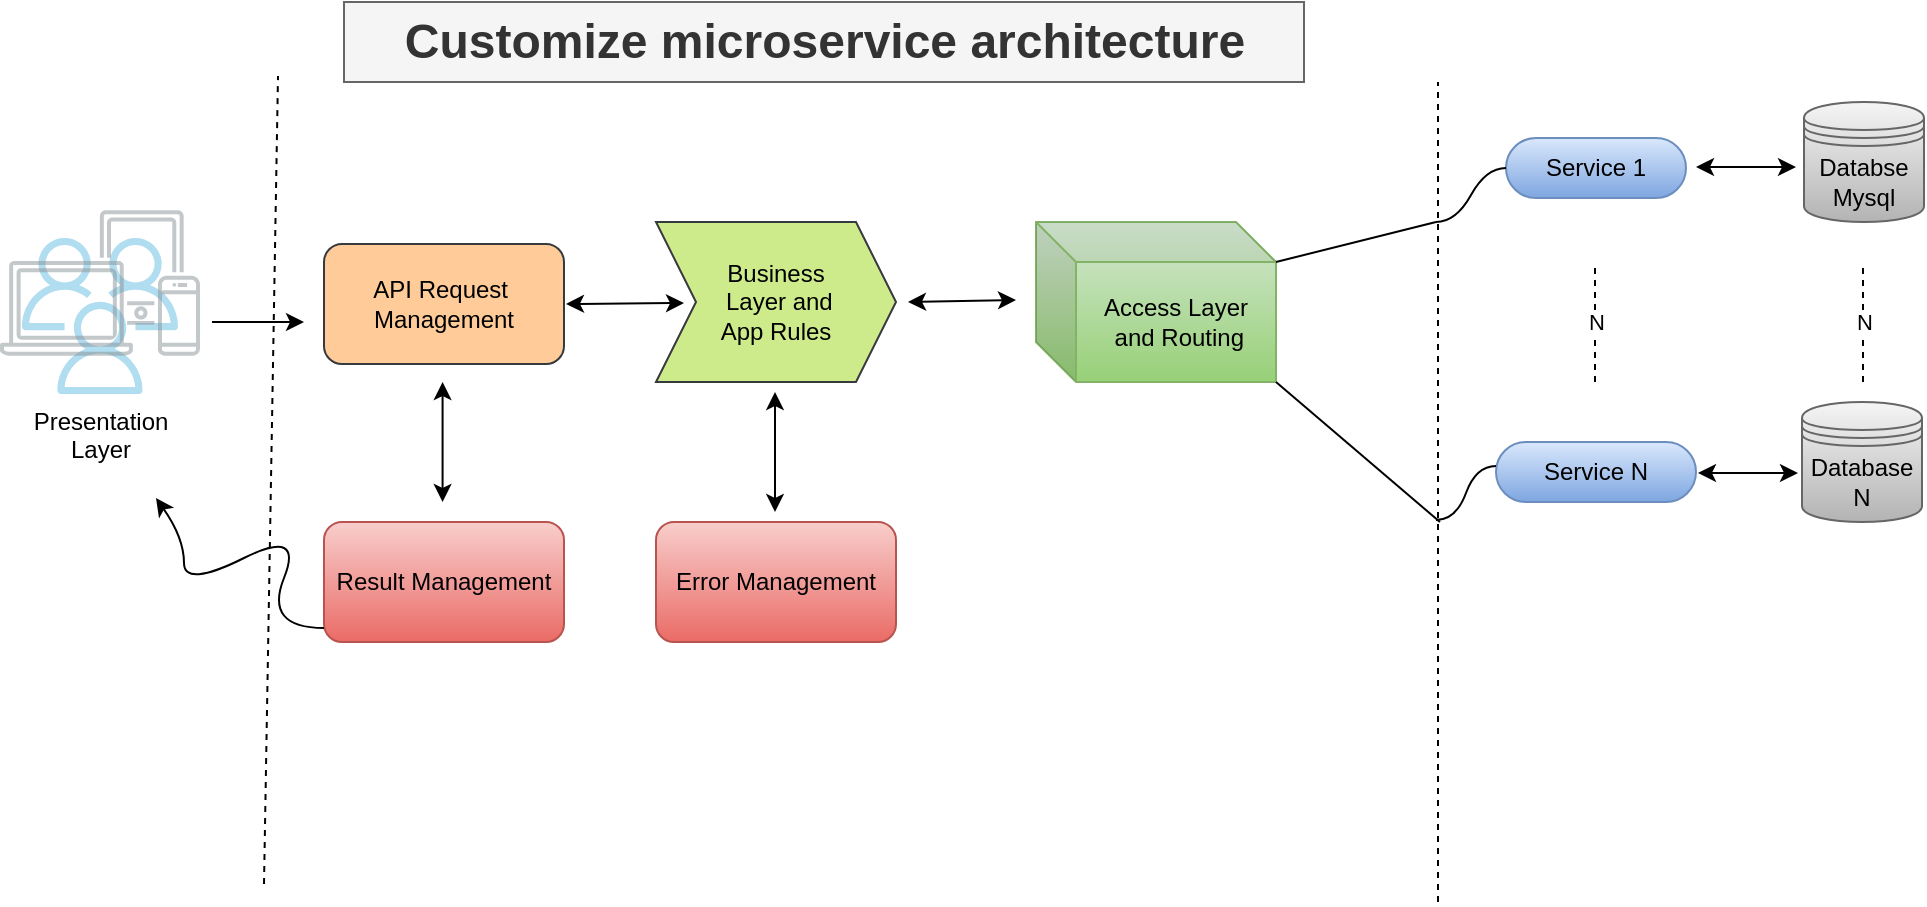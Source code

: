 <mxfile version="22.1.0" type="device">
  <diagram name="Page-1" id="5f0bae14-7c28-e335-631c-24af17079c00">
    <mxGraphModel dx="1257" dy="626" grid="1" gridSize="10" guides="1" tooltips="1" connect="1" arrows="1" fold="1" page="1" pageScale="1" pageWidth="1100" pageHeight="850" background="none" math="0" shadow="0">
      <root>
        <mxCell id="0" />
        <mxCell id="1" parent="0" />
        <mxCell id="OmNIbugy4VpPPuzXd0pQ-9" value="Business&lt;br&gt;&amp;nbsp;Layer and&lt;br&gt;App Rules" style="shape=step;perimeter=stepPerimeter;whiteSpace=wrap;html=1;fixedSize=1;fillColor=#cdeb8b;strokeColor=#36393d;" vertex="1" parent="1">
          <mxGeometry x="336" y="150" width="120" height="80" as="geometry" />
        </mxCell>
        <mxCell id="OmNIbugy4VpPPuzXd0pQ-10" value="Access Layer&lt;br&gt;&amp;nbsp;and Routing" style="shape=cube;whiteSpace=wrap;html=1;boundedLbl=1;backgroundOutline=1;darkOpacity=0.05;darkOpacity2=0.1;fillColor=#d5e8d4;gradientColor=#97d077;strokeColor=#82b366;" vertex="1" parent="1">
          <mxGeometry x="526" y="150" width="120" height="80" as="geometry" />
        </mxCell>
        <mxCell id="OmNIbugy4VpPPuzXd0pQ-15" value="Service 1" style="whiteSpace=wrap;html=1;rounded=1;arcSize=50;align=center;verticalAlign=middle;strokeWidth=1;autosize=1;spacing=4;treeFolding=1;treeMoving=1;newEdgeStyle={&quot;edgeStyle&quot;:&quot;entityRelationEdgeStyle&quot;,&quot;startArrow&quot;:&quot;none&quot;,&quot;endArrow&quot;:&quot;none&quot;,&quot;segment&quot;:10,&quot;curved&quot;:1,&quot;sourcePerimeterSpacing&quot;:0,&quot;targetPerimeterSpacing&quot;:0};fillColor=#dae8fc;gradientColor=#7ea6e0;strokeColor=#6c8ebf;" vertex="1" parent="1">
          <mxGeometry x="761" y="108" width="90" height="30" as="geometry" />
        </mxCell>
        <mxCell id="OmNIbugy4VpPPuzXd0pQ-16" value="" style="edgeStyle=entityRelationEdgeStyle;startArrow=none;endArrow=none;segment=10;curved=1;sourcePerimeterSpacing=0;targetPerimeterSpacing=0;rounded=0;" edge="1" target="OmNIbugy4VpPPuzXd0pQ-15" parent="1">
          <mxGeometry relative="1" as="geometry">
            <mxPoint x="726" y="150" as="sourcePoint" />
          </mxGeometry>
        </mxCell>
        <mxCell id="OmNIbugy4VpPPuzXd0pQ-18" value="Service N" style="whiteSpace=wrap;html=1;rounded=1;arcSize=50;align=center;verticalAlign=middle;strokeWidth=1;autosize=1;spacing=4;treeFolding=1;treeMoving=1;newEdgeStyle={&quot;edgeStyle&quot;:&quot;entityRelationEdgeStyle&quot;,&quot;startArrow&quot;:&quot;none&quot;,&quot;endArrow&quot;:&quot;none&quot;,&quot;segment&quot;:10,&quot;curved&quot;:1,&quot;sourcePerimeterSpacing&quot;:0,&quot;targetPerimeterSpacing&quot;:0};fillColor=#dae8fc;gradientColor=#7ea6e0;strokeColor=#6c8ebf;" vertex="1" parent="1">
          <mxGeometry x="756" y="260" width="100" height="30" as="geometry" />
        </mxCell>
        <mxCell id="OmNIbugy4VpPPuzXd0pQ-19" value="" style="edgeStyle=entityRelationEdgeStyle;startArrow=none;endArrow=none;segment=10;curved=1;sourcePerimeterSpacing=0;targetPerimeterSpacing=0;rounded=0;" edge="1" parent="1">
          <mxGeometry relative="1" as="geometry">
            <mxPoint x="726" y="299" as="sourcePoint" />
            <mxPoint x="756" y="272" as="targetPoint" />
          </mxGeometry>
        </mxCell>
        <mxCell id="OmNIbugy4VpPPuzXd0pQ-20" value="Databse&lt;br&gt;Mysql" style="shape=datastore;whiteSpace=wrap;html=1;fillColor=#f5f5f5;gradientColor=#b3b3b3;strokeColor=#666666;" vertex="1" parent="1">
          <mxGeometry x="910" y="90" width="60" height="60" as="geometry" />
        </mxCell>
        <mxCell id="OmNIbugy4VpPPuzXd0pQ-21" value="Database&lt;br&gt;N" style="shape=datastore;whiteSpace=wrap;html=1;fillColor=#f5f5f5;gradientColor=#b3b3b3;strokeColor=#666666;" vertex="1" parent="1">
          <mxGeometry x="909" y="240" width="60" height="60" as="geometry" />
        </mxCell>
        <mxCell id="OmNIbugy4VpPPuzXd0pQ-22" value="" style="endArrow=classic;startArrow=classic;html=1;rounded=0;" edge="1" parent="1">
          <mxGeometry width="50" height="50" relative="1" as="geometry">
            <mxPoint x="857" y="275.5" as="sourcePoint" />
            <mxPoint x="907" y="275.5" as="targetPoint" />
          </mxGeometry>
        </mxCell>
        <mxCell id="OmNIbugy4VpPPuzXd0pQ-23" value="" style="endArrow=classic;startArrow=classic;html=1;rounded=0;" edge="1" parent="1">
          <mxGeometry width="50" height="50" relative="1" as="geometry">
            <mxPoint x="856" y="122.5" as="sourcePoint" />
            <mxPoint x="906" y="122.5" as="targetPoint" />
          </mxGeometry>
        </mxCell>
        <mxCell id="OmNIbugy4VpPPuzXd0pQ-28" value="N" style="endArrow=none;dashed=1;html=1;rounded=0;" edge="1" parent="1">
          <mxGeometry width="50" height="50" relative="1" as="geometry">
            <mxPoint x="939.5" y="230" as="sourcePoint" />
            <mxPoint x="939.5" y="170" as="targetPoint" />
          </mxGeometry>
        </mxCell>
        <mxCell id="OmNIbugy4VpPPuzXd0pQ-29" value="N" style="endArrow=none;dashed=1;html=1;rounded=0;" edge="1" parent="1">
          <mxGeometry width="50" height="50" relative="1" as="geometry">
            <mxPoint x="805.5" y="230" as="sourcePoint" />
            <mxPoint x="805.5" y="170" as="targetPoint" />
          </mxGeometry>
        </mxCell>
        <mxCell id="OmNIbugy4VpPPuzXd0pQ-30" value="Presentation&lt;br&gt;Layer" style="sketch=0;outlineConnect=0;fillColor=#b1ddf0;strokeColor=#10739e;dashed=0;verticalLabelPosition=bottom;verticalAlign=top;align=center;html=1;fontSize=12;fontStyle=0;aspect=fixed;pointerEvents=1;shape=mxgraph.aws4.users;" vertex="1" parent="1">
          <mxGeometry x="19" y="158" width="78" height="78" as="geometry" />
        </mxCell>
        <mxCell id="OmNIbugy4VpPPuzXd0pQ-33" value="" style="endArrow=none;html=1;rounded=0;exitX=0;exitY=0;exitDx=120;exitDy=20;exitPerimeter=0;" edge="1" parent="1" source="OmNIbugy4VpPPuzXd0pQ-10">
          <mxGeometry width="50" height="50" relative="1" as="geometry">
            <mxPoint x="676" y="200" as="sourcePoint" />
            <mxPoint x="726" y="150" as="targetPoint" />
          </mxGeometry>
        </mxCell>
        <mxCell id="OmNIbugy4VpPPuzXd0pQ-35" value="" style="endArrow=none;html=1;rounded=0;" edge="1" parent="1">
          <mxGeometry width="50" height="50" relative="1" as="geometry">
            <mxPoint x="728" y="300" as="sourcePoint" />
            <mxPoint x="646" y="230" as="targetPoint" />
          </mxGeometry>
        </mxCell>
        <mxCell id="OmNIbugy4VpPPuzXd0pQ-36" value="" style="endArrow=classic;startArrow=classic;html=1;rounded=0;" edge="1" parent="1">
          <mxGeometry width="50" height="50" relative="1" as="geometry">
            <mxPoint x="395.5" y="295" as="sourcePoint" />
            <mxPoint x="395.5" y="235" as="targetPoint" />
          </mxGeometry>
        </mxCell>
        <mxCell id="OmNIbugy4VpPPuzXd0pQ-37" value="API Request&amp;nbsp;&lt;br&gt;Management" style="rounded=1;whiteSpace=wrap;html=1;fillColor=#ffcc99;strokeColor=#36393d;" vertex="1" parent="1">
          <mxGeometry x="170" y="161" width="120" height="60" as="geometry" />
        </mxCell>
        <mxCell id="OmNIbugy4VpPPuzXd0pQ-56" value="&lt;br&gt;" style="sketch=0;outlineConnect=0;gradientColor=none;fontColor=#545B64;strokeColor=none;fillColor=#879196;dashed=0;verticalLabelPosition=bottom;verticalAlign=top;align=center;html=1;fontSize=12;fontStyle=0;aspect=fixed;shape=mxgraph.aws4.illustration_devices;pointerEvents=1;opacity=50;" vertex="1" parent="1">
          <mxGeometry x="8" y="144" width="100" height="73" as="geometry" />
        </mxCell>
        <mxCell id="OmNIbugy4VpPPuzXd0pQ-58" value="" style="endArrow=classic;startArrow=classic;html=1;rounded=0;" edge="1" parent="1">
          <mxGeometry width="50" height="50" relative="1" as="geometry">
            <mxPoint x="462" y="190" as="sourcePoint" />
            <mxPoint x="516" y="189" as="targetPoint" />
          </mxGeometry>
        </mxCell>
        <mxCell id="OmNIbugy4VpPPuzXd0pQ-59" value="" style="endArrow=classic;startArrow=classic;html=1;rounded=0;exitX=1;exitY=0.5;exitDx=0;exitDy=0;" edge="1" parent="1">
          <mxGeometry width="50" height="50" relative="1" as="geometry">
            <mxPoint x="291" y="191" as="sourcePoint" />
            <mxPoint x="350" y="190.5" as="targetPoint" />
          </mxGeometry>
        </mxCell>
        <mxCell id="OmNIbugy4VpPPuzXd0pQ-61" value="Error Management" style="rounded=1;whiteSpace=wrap;html=1;fillColor=#f8cecc;gradientColor=#ea6b66;strokeColor=#b85450;" vertex="1" parent="1">
          <mxGeometry x="336" y="300" width="120" height="60" as="geometry" />
        </mxCell>
        <mxCell id="OmNIbugy4VpPPuzXd0pQ-63" value="" style="endArrow=none;dashed=1;html=1;rounded=0;" edge="1" parent="1">
          <mxGeometry width="50" height="50" relative="1" as="geometry">
            <mxPoint x="140" y="481" as="sourcePoint" />
            <mxPoint x="147" y="77" as="targetPoint" />
          </mxGeometry>
        </mxCell>
        <mxCell id="OmNIbugy4VpPPuzXd0pQ-64" value="" style="endArrow=none;dashed=1;html=1;rounded=0;" edge="1" parent="1">
          <mxGeometry width="50" height="50" relative="1" as="geometry">
            <mxPoint x="727" y="490" as="sourcePoint" />
            <mxPoint x="727" y="80" as="targetPoint" />
          </mxGeometry>
        </mxCell>
        <mxCell id="OmNIbugy4VpPPuzXd0pQ-67" value="Customize microservice architecture" style="text;html=1;fontSize=24;fontStyle=1;verticalAlign=middle;align=center;fillColor=#f5f5f5;fontColor=#333333;strokeColor=#666666;" vertex="1" parent="1">
          <mxGeometry x="180" y="40" width="480" height="40" as="geometry" />
        </mxCell>
        <mxCell id="OmNIbugy4VpPPuzXd0pQ-70" value="Result Management" style="rounded=1;whiteSpace=wrap;html=1;fillColor=#f8cecc;gradientColor=#ea6b66;strokeColor=#b85450;" vertex="1" parent="1">
          <mxGeometry x="170" y="300" width="120" height="60" as="geometry" />
        </mxCell>
        <mxCell id="OmNIbugy4VpPPuzXd0pQ-71" value="" style="endArrow=classic;startArrow=classic;html=1;rounded=0;" edge="1" parent="1">
          <mxGeometry width="50" height="50" relative="1" as="geometry">
            <mxPoint x="229.29" y="290" as="sourcePoint" />
            <mxPoint x="229.29" y="230" as="targetPoint" />
          </mxGeometry>
        </mxCell>
        <mxCell id="OmNIbugy4VpPPuzXd0pQ-79" value="" style="endArrow=classic;html=1;rounded=0;" edge="1" parent="1">
          <mxGeometry width="50" height="50" relative="1" as="geometry">
            <mxPoint x="114" y="200" as="sourcePoint" />
            <mxPoint x="160" y="200" as="targetPoint" />
          </mxGeometry>
        </mxCell>
        <mxCell id="OmNIbugy4VpPPuzXd0pQ-82" value="" style="curved=1;endArrow=classic;html=1;rounded=0;" edge="1" parent="1">
          <mxGeometry width="50" height="50" relative="1" as="geometry">
            <mxPoint x="170" y="353" as="sourcePoint" />
            <mxPoint x="86" y="288" as="targetPoint" />
            <Array as="points">
              <mxPoint x="140" y="353" />
              <mxPoint x="160" y="303" />
              <mxPoint x="100" y="333" />
              <mxPoint x="100" y="308" />
            </Array>
          </mxGeometry>
        </mxCell>
      </root>
    </mxGraphModel>
  </diagram>
</mxfile>
